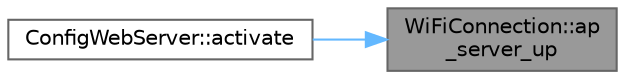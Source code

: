 digraph "WiFiConnection::ap_server_up"
{
 // LATEX_PDF_SIZE
  bgcolor="transparent";
  edge [fontname=Helvetica,fontsize=10,labelfontname=Helvetica,labelfontsize=10];
  node [fontname=Helvetica,fontsize=10,shape=box,height=0.2,width=0.4];
  rankdir="RL";
  Node1 [id="Node000001",label="WiFiConnection::ap\l_server_up",height=0.2,width=0.4,color="gray40", fillcolor="grey60", style="filled", fontcolor="black",tooltip=" "];
  Node1 -> Node2 [id="edge2_Node000001_Node000002",dir="back",color="steelblue1",style="solid",tooltip=" "];
  Node2 [id="Node000002",label="ConfigWebServer::activate",height=0.2,width=0.4,color="grey40", fillcolor="white", style="filled",URL="$class_config_web_server.html#a5fba48f2cf78029036a923eb27bc0674",tooltip=" "];
}
